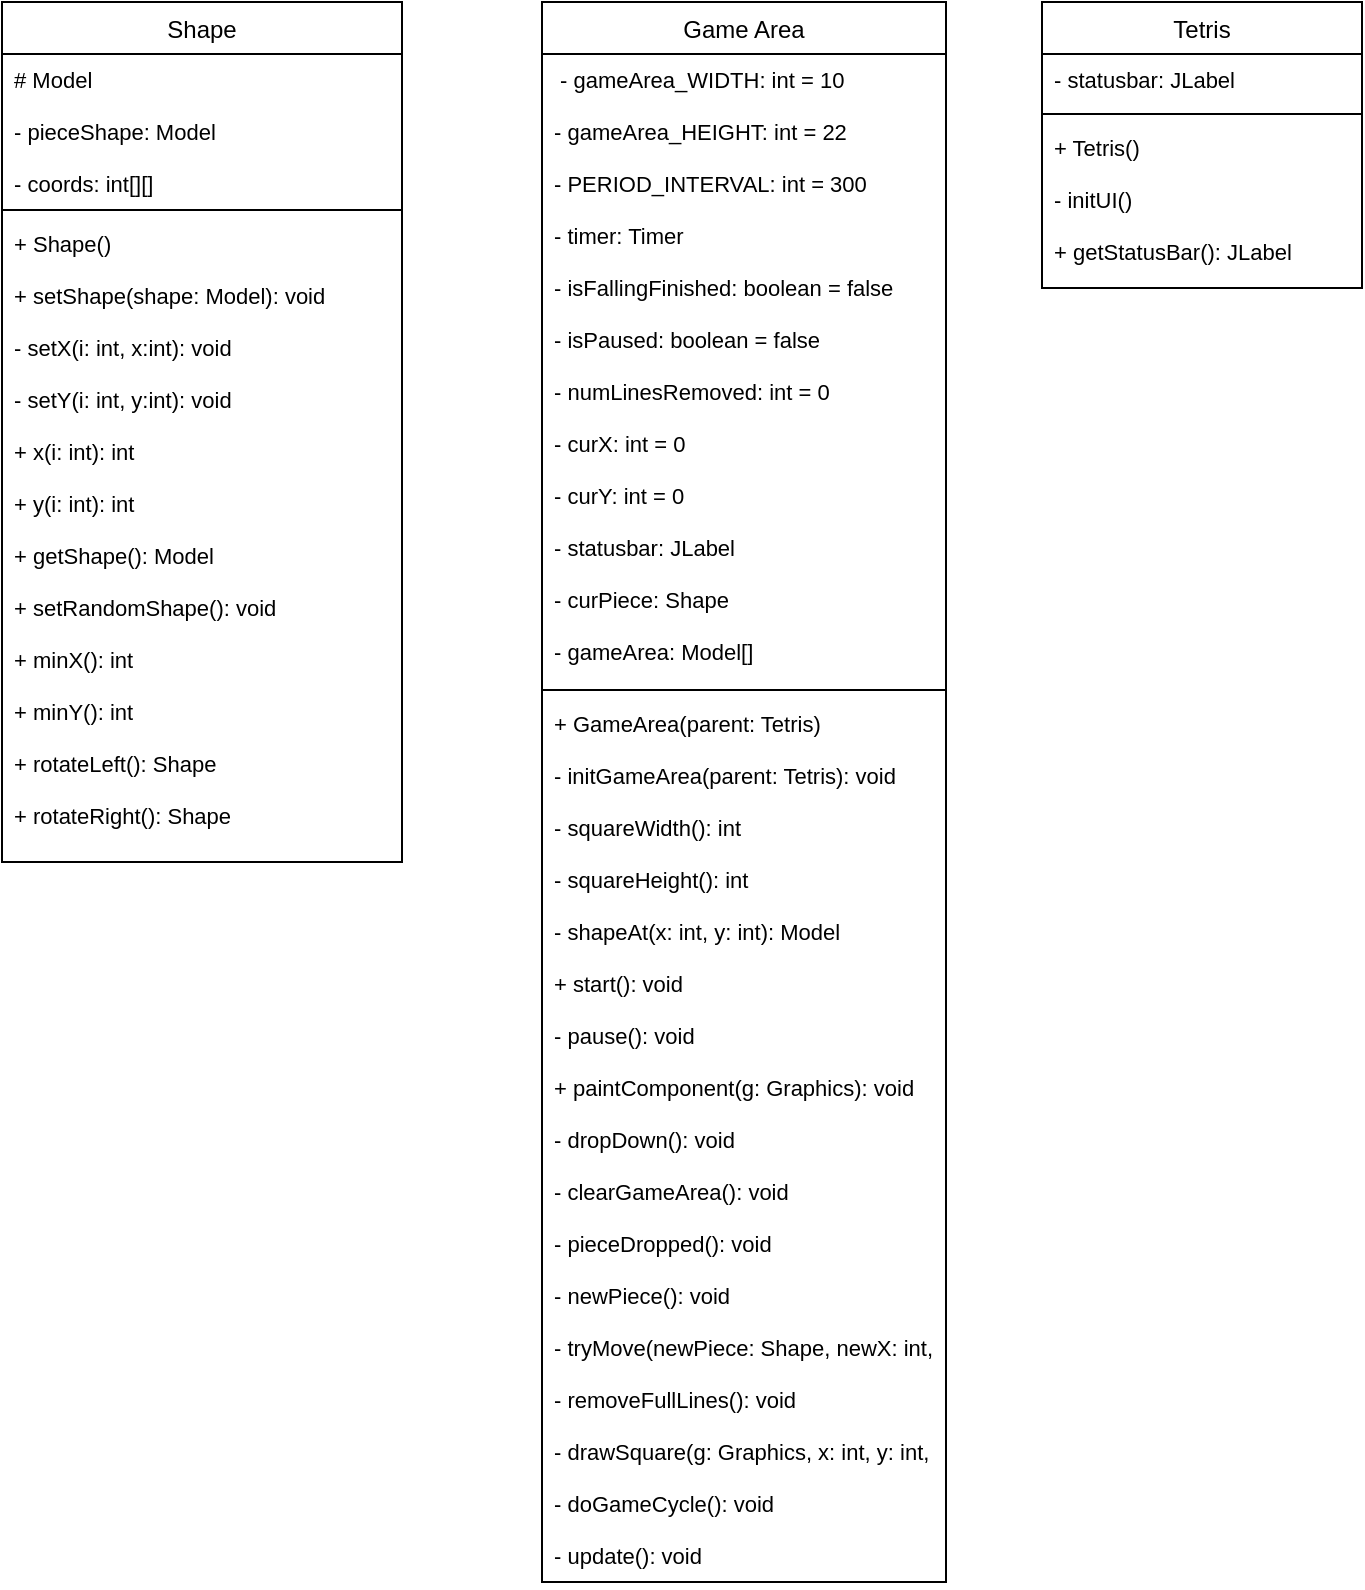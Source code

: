 <mxfile version="13.1.5" type="device"><diagram id="C5RBs43oDa-KdzZeNtuy" name="Page-1"><mxGraphModel dx="1310" dy="828" grid="1" gridSize="10" guides="1" tooltips="1" connect="1" arrows="1" fold="1" page="1" pageScale="1" pageWidth="827" pageHeight="1169" math="0" shadow="0"><root><mxCell id="WIyWlLk6GJQsqaUBKTNV-0"/><mxCell id="WIyWlLk6GJQsqaUBKTNV-1" parent="WIyWlLk6GJQsqaUBKTNV-0"/><mxCell id="zkfFHV4jXpPFQw0GAbJ--0" value="Shape" style="swimlane;fontStyle=0;align=center;verticalAlign=top;childLayout=stackLayout;horizontal=1;startSize=26;horizontalStack=0;resizeParent=1;resizeLast=0;collapsible=1;marginBottom=0;rounded=0;shadow=0;strokeWidth=1;" parent="WIyWlLk6GJQsqaUBKTNV-1" vertex="1"><mxGeometry x="100" y="120" width="200" height="430" as="geometry"><mxRectangle x="230" y="140" width="160" height="26" as="alternateBounds"/></mxGeometry></mxCell><mxCell id="zkfFHV4jXpPFQw0GAbJ--1" value="# Model&#10; &#10;- pieceShape: Model&#10; &#10;- coords: int[][]" style="text;align=left;verticalAlign=top;spacingLeft=4;spacingRight=4;overflow=hidden;rotatable=0;points=[[0,0.5],[1,0.5]];portConstraint=eastwest;fontSize=11;" parent="zkfFHV4jXpPFQw0GAbJ--0" vertex="1"><mxGeometry y="26" width="200" height="74" as="geometry"/></mxCell><mxCell id="zkfFHV4jXpPFQw0GAbJ--4" value="" style="line;html=1;strokeWidth=1;align=left;verticalAlign=middle;spacingTop=-1;spacingLeft=3;spacingRight=3;rotatable=0;labelPosition=right;points=[];portConstraint=eastwest;" parent="zkfFHV4jXpPFQw0GAbJ--0" vertex="1"><mxGeometry y="100" width="200" height="8" as="geometry"/></mxCell><mxCell id="zkfFHV4jXpPFQw0GAbJ--5" value="+ Shape()&#10; &#10;+ setShape(shape: Model): void&#10; &#10;- setX(i: int, x:int): void&#10; &#10;- setY(i: int, y:int): void&#10; &#10;+ x(i: int): int&#10; &#10;+ y(i: int): int&#10; &#10;+ getShape(): Model&#10; &#10;+ setRandomShape(): void&#10; &#10;+ minX(): int&#10; &#10;+ minY(): int&#10; &#10;+ rotateLeft(): Shape&#10; &#10;+ rotateRight(): Shape&#10;" style="text;align=left;verticalAlign=top;spacingLeft=4;spacingRight=4;overflow=hidden;rotatable=0;points=[[0,0.5],[1,0.5]];portConstraint=eastwest;fontSize=11;" parent="zkfFHV4jXpPFQw0GAbJ--0" vertex="1"><mxGeometry y="108" width="200" height="322" as="geometry"/></mxCell><mxCell id="zkfFHV4jXpPFQw0GAbJ--17" value="Game Area" style="swimlane;fontStyle=0;align=center;verticalAlign=top;childLayout=stackLayout;horizontal=1;startSize=26;horizontalStack=0;resizeParent=1;resizeLast=0;collapsible=1;marginBottom=0;rounded=0;shadow=0;strokeWidth=1;" parent="WIyWlLk6GJQsqaUBKTNV-1" vertex="1"><mxGeometry x="370" y="120" width="202" height="790" as="geometry"><mxRectangle x="550" y="140" width="160" height="26" as="alternateBounds"/></mxGeometry></mxCell><mxCell id="zkfFHV4jXpPFQw0GAbJ--18" value=" - gameArea_WIDTH: int = 10&#10; &#10;- gameArea_HEIGHT: int = 22&#10; &#10;- PERIOD_INTERVAL: int = 300&#10; &#10;- timer: Timer&#10; &#10;- isFallingFinished: boolean = false&#10; &#10;- isPaused: boolean = false&#10; &#10;- numLinesRemoved: int = 0&#10; &#10;- curX: int = 0&#10; &#10;- curY: int = 0&#10; &#10;- statusbar: JLabel&#10; &#10;- curPiece: Shape&#10; &#10;- gameArea: Model[]" style="text;align=left;verticalAlign=top;spacingLeft=4;spacingRight=4;overflow=hidden;rotatable=0;points=[[0,0.5],[1,0.5]];portConstraint=eastwest;fontSize=11;" parent="zkfFHV4jXpPFQw0GAbJ--17" vertex="1"><mxGeometry y="26" width="202" height="314" as="geometry"/></mxCell><mxCell id="zkfFHV4jXpPFQw0GAbJ--23" value="" style="line;html=1;strokeWidth=1;align=left;verticalAlign=middle;spacingTop=-1;spacingLeft=3;spacingRight=3;rotatable=0;labelPosition=right;points=[];portConstraint=eastwest;" parent="zkfFHV4jXpPFQw0GAbJ--17" vertex="1"><mxGeometry y="340" width="202" height="8" as="geometry"/></mxCell><mxCell id="zkfFHV4jXpPFQw0GAbJ--24" value="+ GameArea(parent: Tetris)&#10; &#10;- initGameArea(parent: Tetris): void&#10; &#10;- squareWidth(): int&#10; &#10;- squareHeight(): int&#10; &#10;- shapeAt(x: int, y: int): Model&#10; &#10;+ start(): void&#10; &#10;- pause(): void&#10; &#10;+ paintComponent(g: Graphics): void&#10; &#10;- dropDown(): void&#10; &#10;- clearGameArea(): void&#10; &#10;- pieceDropped(): void&#10; &#10;- newPiece(): void&#10; &#10;- tryMove(newPiece: Shape, newX: int, newY: int): boolean&#10; &#10;- removeFullLines(): void&#10; &#10;- drawSquare(g: Graphics, x: int, y: int, shape: Model): void&#10; &#10;- doGameCycle(): void&#10; &#10;- update(): void" style="text;align=left;verticalAlign=top;spacingLeft=4;spacingRight=4;overflow=hidden;rotatable=0;points=[[0,0.5],[1,0.5]];portConstraint=eastwest;fontSize=11;" parent="zkfFHV4jXpPFQw0GAbJ--17" vertex="1"><mxGeometry y="348" width="202" height="442" as="geometry"/></mxCell><mxCell id="zkfFHV4jXpPFQw0GAbJ--13" value="Tetris" style="swimlane;fontStyle=0;align=center;verticalAlign=top;childLayout=stackLayout;horizontal=1;startSize=26;horizontalStack=0;resizeParent=1;resizeLast=0;collapsible=1;marginBottom=0;rounded=0;shadow=0;strokeWidth=1;" parent="WIyWlLk6GJQsqaUBKTNV-1" vertex="1"><mxGeometry x="620" y="120" width="160" height="143" as="geometry"><mxRectangle x="340" y="380" width="170" height="26" as="alternateBounds"/></mxGeometry></mxCell><mxCell id="zkfFHV4jXpPFQw0GAbJ--14" value="- statusbar: JLabel" style="text;align=left;verticalAlign=top;spacingLeft=4;spacingRight=4;overflow=hidden;rotatable=0;points=[[0,0.5],[1,0.5]];portConstraint=eastwest;fontSize=11;" parent="zkfFHV4jXpPFQw0GAbJ--13" vertex="1"><mxGeometry y="26" width="160" height="26" as="geometry"/></mxCell><mxCell id="zkfFHV4jXpPFQw0GAbJ--15" value="" style="line;html=1;strokeWidth=1;align=left;verticalAlign=middle;spacingTop=-1;spacingLeft=3;spacingRight=3;rotatable=0;labelPosition=right;points=[];portConstraint=eastwest;" parent="zkfFHV4jXpPFQw0GAbJ--13" vertex="1"><mxGeometry y="52" width="160" height="8" as="geometry"/></mxCell><mxCell id="w937BardiK3qdBLyYNuh-5" value="+ Tetris()&#10; &#10;- initUI()&#10; &#10;+ getStatusBar(): JLabel" style="text;align=left;verticalAlign=top;spacingLeft=4;spacingRight=4;overflow=hidden;rotatable=0;points=[[0,0.5],[1,0.5]];portConstraint=eastwest;fontSize=11;" vertex="1" parent="zkfFHV4jXpPFQw0GAbJ--13"><mxGeometry y="60" width="160" height="83" as="geometry"/></mxCell></root></mxGraphModel></diagram></mxfile>
